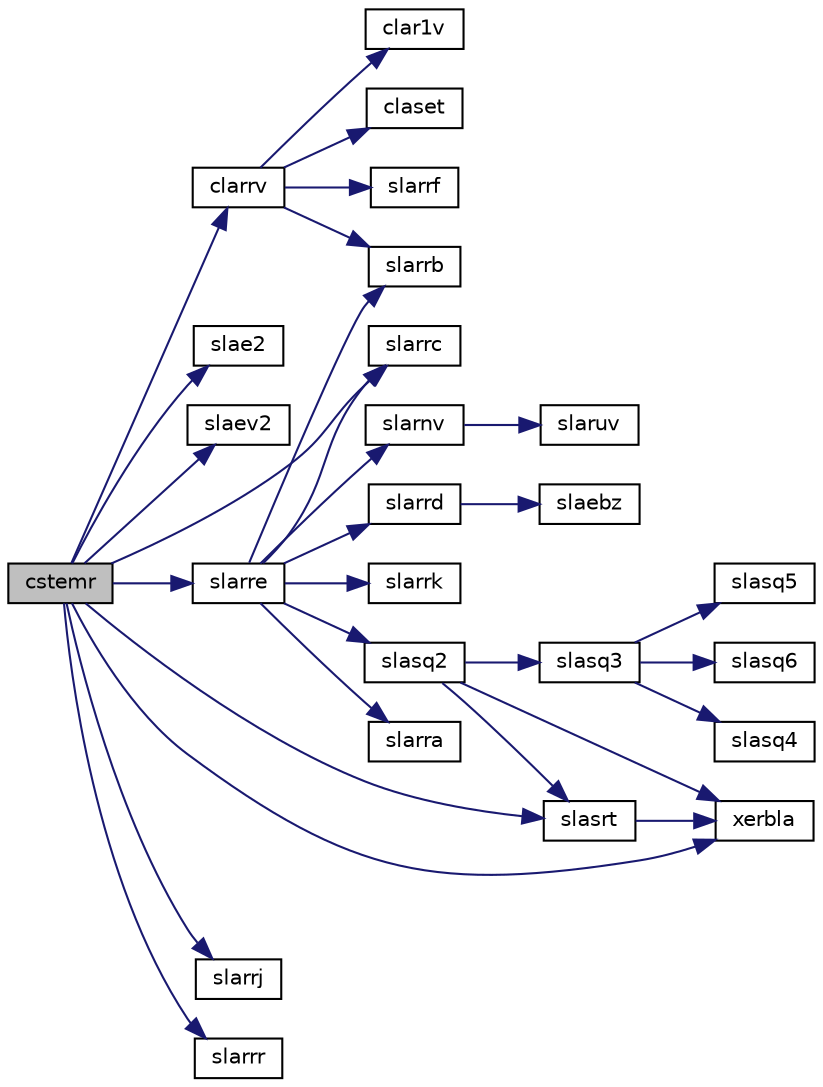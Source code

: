 digraph "cstemr"
{
 // LATEX_PDF_SIZE
  edge [fontname="Helvetica",fontsize="10",labelfontname="Helvetica",labelfontsize="10"];
  node [fontname="Helvetica",fontsize="10",shape=record];
  rankdir="LR";
  Node1 [label="cstemr",height=0.2,width=0.4,color="black", fillcolor="grey75", style="filled", fontcolor="black",tooltip="CSTEMR"];
  Node1 -> Node2 [color="midnightblue",fontsize="10",style="solid",fontname="Helvetica"];
  Node2 [label="clarrv",height=0.2,width=0.4,color="black", fillcolor="white", style="filled",URL="$clarrv_8f.html#afca688d32e9f8491d559ee79e871b01b",tooltip="CLARRV computes the eigenvectors of the tridiagonal matrix T = L D LT given L, D and the eigenvalues ..."];
  Node2 -> Node3 [color="midnightblue",fontsize="10",style="solid",fontname="Helvetica"];
  Node3 [label="clar1v",height=0.2,width=0.4,color="black", fillcolor="white", style="filled",URL="$clar1v_8f.html#ab116247825b9583f0a6e27b2f348e802",tooltip="CLAR1V computes the (scaled) r-th column of the inverse of the submatrix in rows b1 through bn of the..."];
  Node2 -> Node4 [color="midnightblue",fontsize="10",style="solid",fontname="Helvetica"];
  Node4 [label="claset",height=0.2,width=0.4,color="black", fillcolor="white", style="filled",URL="$claset_8f.html#a3666a7cae5a324eab6ae01b5155f1f5b",tooltip="CLASET initializes the off-diagonal elements and the diagonal elements of a matrix to given values."];
  Node2 -> Node5 [color="midnightblue",fontsize="10",style="solid",fontname="Helvetica"];
  Node5 [label="slarrb",height=0.2,width=0.4,color="black", fillcolor="white", style="filled",URL="$slarrb_8f.html#ad29562cff63b75a1f3f40e7f83aea2b7",tooltip="SLARRB provides limited bisection to locate eigenvalues for more accuracy."];
  Node2 -> Node6 [color="midnightblue",fontsize="10",style="solid",fontname="Helvetica"];
  Node6 [label="slarrf",height=0.2,width=0.4,color="black", fillcolor="white", style="filled",URL="$slarrf_8f.html#aaf557670fb7f0616fb74b6af8cae353b",tooltip="SLARRF finds a new relatively robust representation such that at least one of the eigenvalues is rela..."];
  Node1 -> Node7 [color="midnightblue",fontsize="10",style="solid",fontname="Helvetica"];
  Node7 [label="slae2",height=0.2,width=0.4,color="black", fillcolor="white", style="filled",URL="$slae2_8f.html#aec32dea47a14590934b8970b078b58fd",tooltip="SLAE2 computes the eigenvalues of a 2-by-2 symmetric matrix."];
  Node1 -> Node8 [color="midnightblue",fontsize="10",style="solid",fontname="Helvetica"];
  Node8 [label="slaev2",height=0.2,width=0.4,color="black", fillcolor="white", style="filled",URL="$slaev2_8f.html#af79f0bb1a07a9d96b827eba946ec79fa",tooltip="SLAEV2 computes the eigenvalues and eigenvectors of a 2-by-2 symmetric/Hermitian matrix."];
  Node1 -> Node9 [color="midnightblue",fontsize="10",style="solid",fontname="Helvetica"];
  Node9 [label="slarrc",height=0.2,width=0.4,color="black", fillcolor="white", style="filled",URL="$slarrc_8f.html#a3895a010b624d4185e3c0c60b3cf1196",tooltip="SLARRC computes the number of eigenvalues of the symmetric tridiagonal matrix."];
  Node1 -> Node10 [color="midnightblue",fontsize="10",style="solid",fontname="Helvetica"];
  Node10 [label="slarre",height=0.2,width=0.4,color="black", fillcolor="white", style="filled",URL="$slarre_8f.html#a4a2b9dcf8e9c8f368fb6d39506781f46",tooltip="SLARRE given the tridiagonal matrix T, sets small off-diagonal elements to zero and for each unreduce..."];
  Node10 -> Node11 [color="midnightblue",fontsize="10",style="solid",fontname="Helvetica"];
  Node11 [label="slarnv",height=0.2,width=0.4,color="black", fillcolor="white", style="filled",URL="$slarnv_8f.html#a379b09e3d4e7635db614d3b3973db5e7",tooltip="SLARNV returns a vector of random numbers from a uniform or normal distribution."];
  Node11 -> Node12 [color="midnightblue",fontsize="10",style="solid",fontname="Helvetica"];
  Node12 [label="slaruv",height=0.2,width=0.4,color="black", fillcolor="white", style="filled",URL="$slaruv_8f.html#a5ca61f3556928fc2698683460395d96c",tooltip="SLARUV returns a vector of n random real numbers from a uniform distribution."];
  Node10 -> Node13 [color="midnightblue",fontsize="10",style="solid",fontname="Helvetica"];
  Node13 [label="slarra",height=0.2,width=0.4,color="black", fillcolor="white", style="filled",URL="$slarra_8f.html#a4f440e7139c504926241c9f7f71332d2",tooltip="SLARRA computes the splitting points with the specified threshold."];
  Node10 -> Node5 [color="midnightblue",fontsize="10",style="solid",fontname="Helvetica"];
  Node10 -> Node9 [color="midnightblue",fontsize="10",style="solid",fontname="Helvetica"];
  Node10 -> Node14 [color="midnightblue",fontsize="10",style="solid",fontname="Helvetica"];
  Node14 [label="slarrd",height=0.2,width=0.4,color="black", fillcolor="white", style="filled",URL="$slarrd_8f.html#a137b773fc78098f8177b09e7d6dc3c91",tooltip="SLARRD computes the eigenvalues of a symmetric tridiagonal matrix to suitable accuracy."];
  Node14 -> Node15 [color="midnightblue",fontsize="10",style="solid",fontname="Helvetica"];
  Node15 [label="slaebz",height=0.2,width=0.4,color="black", fillcolor="white", style="filled",URL="$slaebz_8f.html#a4f5045e3ec268a759d36fec562d6e481",tooltip="SLAEBZ computes the number of eigenvalues of a real symmetric tridiagonal matrix which are less than ..."];
  Node10 -> Node16 [color="midnightblue",fontsize="10",style="solid",fontname="Helvetica"];
  Node16 [label="slarrk",height=0.2,width=0.4,color="black", fillcolor="white", style="filled",URL="$slarrk_8f.html#ac34836aa49da0ba1ef397af5a5590e22",tooltip="SLARRK computes one eigenvalue of a symmetric tridiagonal matrix T to suitable accuracy."];
  Node10 -> Node17 [color="midnightblue",fontsize="10",style="solid",fontname="Helvetica"];
  Node17 [label="slasq2",height=0.2,width=0.4,color="black", fillcolor="white", style="filled",URL="$slasq2_8f.html#a1bc0bdbf2a3d3d0de17d2f705c5df756",tooltip="SLASQ2 computes all the eigenvalues of the symmetric positive definite tridiagonal matrix associated ..."];
  Node17 -> Node18 [color="midnightblue",fontsize="10",style="solid",fontname="Helvetica"];
  Node18 [label="slasq3",height=0.2,width=0.4,color="black", fillcolor="white", style="filled",URL="$slasq3_8f.html#a1a6666b6578bef593095307a83d0e943",tooltip="SLASQ3 checks for deflation, computes a shift and calls dqds. Used by sbdsqr."];
  Node18 -> Node19 [color="midnightblue",fontsize="10",style="solid",fontname="Helvetica"];
  Node19 [label="slasq4",height=0.2,width=0.4,color="black", fillcolor="white", style="filled",URL="$slasq4_8f.html#a41519cdfaf4d34b78d282be8797ad5c0",tooltip="SLASQ4 computes an approximation to the smallest eigenvalue using values of d from the previous trans..."];
  Node18 -> Node20 [color="midnightblue",fontsize="10",style="solid",fontname="Helvetica"];
  Node20 [label="slasq5",height=0.2,width=0.4,color="black", fillcolor="white", style="filled",URL="$slasq5_8f.html#a6e311e45ee4f985837a13ceca43c864b",tooltip="SLASQ5 computes one dqds transform in ping-pong form. Used by sbdsqr and sstegr."];
  Node18 -> Node21 [color="midnightblue",fontsize="10",style="solid",fontname="Helvetica"];
  Node21 [label="slasq6",height=0.2,width=0.4,color="black", fillcolor="white", style="filled",URL="$slasq6_8f.html#a847ecd4284d546b78ff81b4f89603ad6",tooltip="SLASQ6 computes one dqd transform in ping-pong form. Used by sbdsqr and sstegr."];
  Node17 -> Node22 [color="midnightblue",fontsize="10",style="solid",fontname="Helvetica"];
  Node22 [label="slasrt",height=0.2,width=0.4,color="black", fillcolor="white", style="filled",URL="$slasrt_8f.html#a66e14f999e0c96b0d974849882160a07",tooltip="SLASRT sorts numbers in increasing or decreasing order."];
  Node22 -> Node23 [color="midnightblue",fontsize="10",style="solid",fontname="Helvetica"];
  Node23 [label="xerbla",height=0.2,width=0.4,color="black", fillcolor="white", style="filled",URL="$xerbla_8f.html#a377ee61015baf8dea7770b3a404b1c07",tooltip="XERBLA"];
  Node17 -> Node23 [color="midnightblue",fontsize="10",style="solid",fontname="Helvetica"];
  Node1 -> Node24 [color="midnightblue",fontsize="10",style="solid",fontname="Helvetica"];
  Node24 [label="slarrj",height=0.2,width=0.4,color="black", fillcolor="white", style="filled",URL="$slarrj_8f.html#a86d0ea9b6f2d76876a8f0c0e1a12868c",tooltip="SLARRJ performs refinement of the initial estimates of the eigenvalues of the matrix T."];
  Node1 -> Node25 [color="midnightblue",fontsize="10",style="solid",fontname="Helvetica"];
  Node25 [label="slarrr",height=0.2,width=0.4,color="black", fillcolor="white", style="filled",URL="$slarrr_8f.html#a37c1c1075019c75d8975e952a09516d5",tooltip="SLARRR performs tests to decide whether the symmetric tridiagonal matrix T warrants expensive computa..."];
  Node1 -> Node22 [color="midnightblue",fontsize="10",style="solid",fontname="Helvetica"];
  Node1 -> Node23 [color="midnightblue",fontsize="10",style="solid",fontname="Helvetica"];
}
